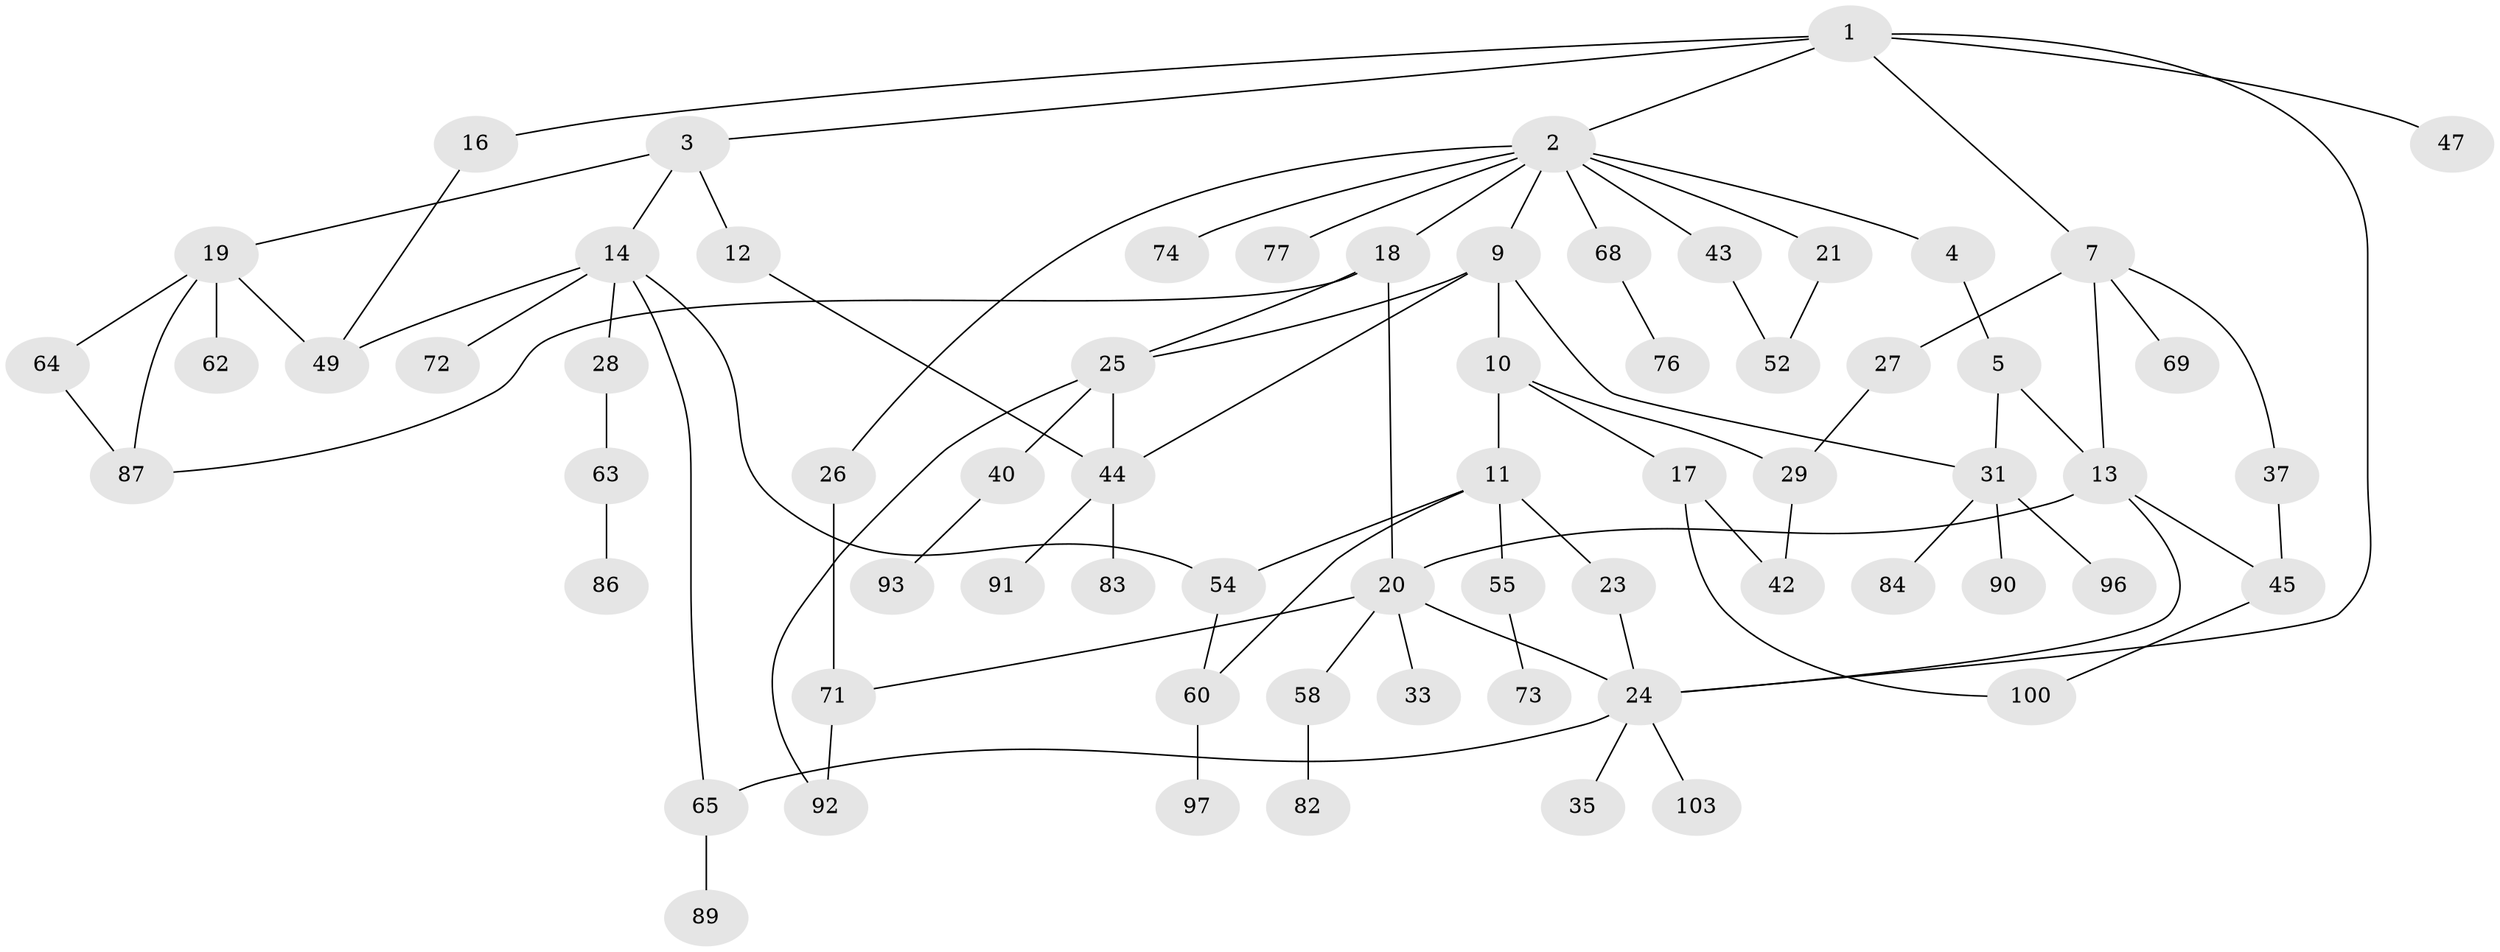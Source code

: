 // Generated by graph-tools (version 1.1) at 2025/23/03/03/25 07:23:34]
// undirected, 67 vertices, 89 edges
graph export_dot {
graph [start="1"]
  node [color=gray90,style=filled];
  1 [super="+15"];
  2 [super="+6"];
  3;
  4 [super="+59"];
  5 [super="+101"];
  7 [super="+8"];
  9 [super="+46"];
  10 [super="+48"];
  11 [super="+38"];
  12 [super="+61"];
  13 [super="+22"];
  14 [super="+41"];
  16 [super="+36"];
  17 [super="+79"];
  18 [super="+98"];
  19 [super="+51"];
  20 [super="+30"];
  21 [super="+104"];
  23;
  24 [super="+32"];
  25 [super="+34"];
  26 [super="+50"];
  27 [super="+67"];
  28;
  29 [super="+39"];
  31 [super="+53"];
  33 [super="+57"];
  35;
  37;
  40;
  42;
  43 [super="+70"];
  44 [super="+81"];
  45 [super="+80"];
  47 [super="+56"];
  49 [super="+88"];
  52;
  54 [super="+75"];
  55;
  58;
  60 [super="+66"];
  62;
  63;
  64;
  65 [super="+94"];
  68;
  69 [super="+85"];
  71 [super="+78"];
  72;
  73;
  74;
  76;
  77;
  82;
  83;
  84;
  86;
  87 [super="+102"];
  89;
  90;
  91 [super="+95"];
  92;
  93;
  96 [super="+99"];
  97;
  100;
  103;
  1 -- 2;
  1 -- 3;
  1 -- 7;
  1 -- 16;
  1 -- 24;
  1 -- 47;
  2 -- 4;
  2 -- 18;
  2 -- 21;
  2 -- 43;
  2 -- 26;
  2 -- 68;
  2 -- 9;
  2 -- 74;
  2 -- 77;
  3 -- 12;
  3 -- 14;
  3 -- 19;
  4 -- 5;
  5 -- 31;
  5 -- 13;
  7 -- 13;
  7 -- 37;
  7 -- 27;
  7 -- 69;
  9 -- 10;
  9 -- 25;
  9 -- 31;
  9 -- 44;
  10 -- 11;
  10 -- 17;
  10 -- 29;
  11 -- 23;
  11 -- 54;
  11 -- 55;
  11 -- 60;
  12 -- 44;
  13 -- 24;
  13 -- 45;
  13 -- 20;
  14 -- 28;
  14 -- 72;
  14 -- 65;
  14 -- 49;
  14 -- 54;
  16 -- 49;
  17 -- 42;
  17 -- 100;
  18 -- 20;
  18 -- 25;
  18 -- 87;
  19 -- 64;
  19 -- 49;
  19 -- 87;
  19 -- 62;
  20 -- 33;
  20 -- 24;
  20 -- 58;
  20 -- 71;
  21 -- 52;
  23 -- 24;
  24 -- 35;
  24 -- 103;
  24 -- 65;
  25 -- 44;
  25 -- 40;
  25 -- 92;
  26 -- 71;
  27 -- 29;
  28 -- 63;
  29 -- 42;
  31 -- 84;
  31 -- 96;
  31 -- 90;
  37 -- 45;
  40 -- 93;
  43 -- 52;
  44 -- 83;
  44 -- 91;
  45 -- 100;
  54 -- 60;
  55 -- 73;
  58 -- 82;
  60 -- 97;
  63 -- 86;
  64 -- 87;
  65 -- 89;
  68 -- 76;
  71 -- 92;
}
